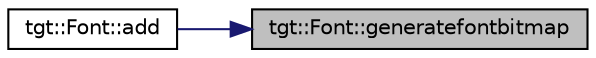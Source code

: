 digraph "tgt::Font::generatefontbitmap"
{
 // LATEX_PDF_SIZE
  edge [fontname="Helvetica",fontsize="10",labelfontname="Helvetica",labelfontsize="10"];
  node [fontname="Helvetica",fontsize="10",shape=record];
  rankdir="RL";
  Node1 [label="tgt::Font::generatefontbitmap",height=0.2,width=0.4,color="black", fillcolor="grey75", style="filled", fontcolor="black",tooltip=" "];
  Node1 -> Node2 [dir="back",color="midnightblue",fontsize="10",style="solid",fontname="Helvetica"];
  Node2 [label="tgt::Font::add",height=0.2,width=0.4,color="black", fillcolor="white", style="filled",URL="$d9/db6/namespacetgt_1_1_font.html#a83ff63c7e15f3d3e2977e1acdf9ec059",tooltip=" "];
}
